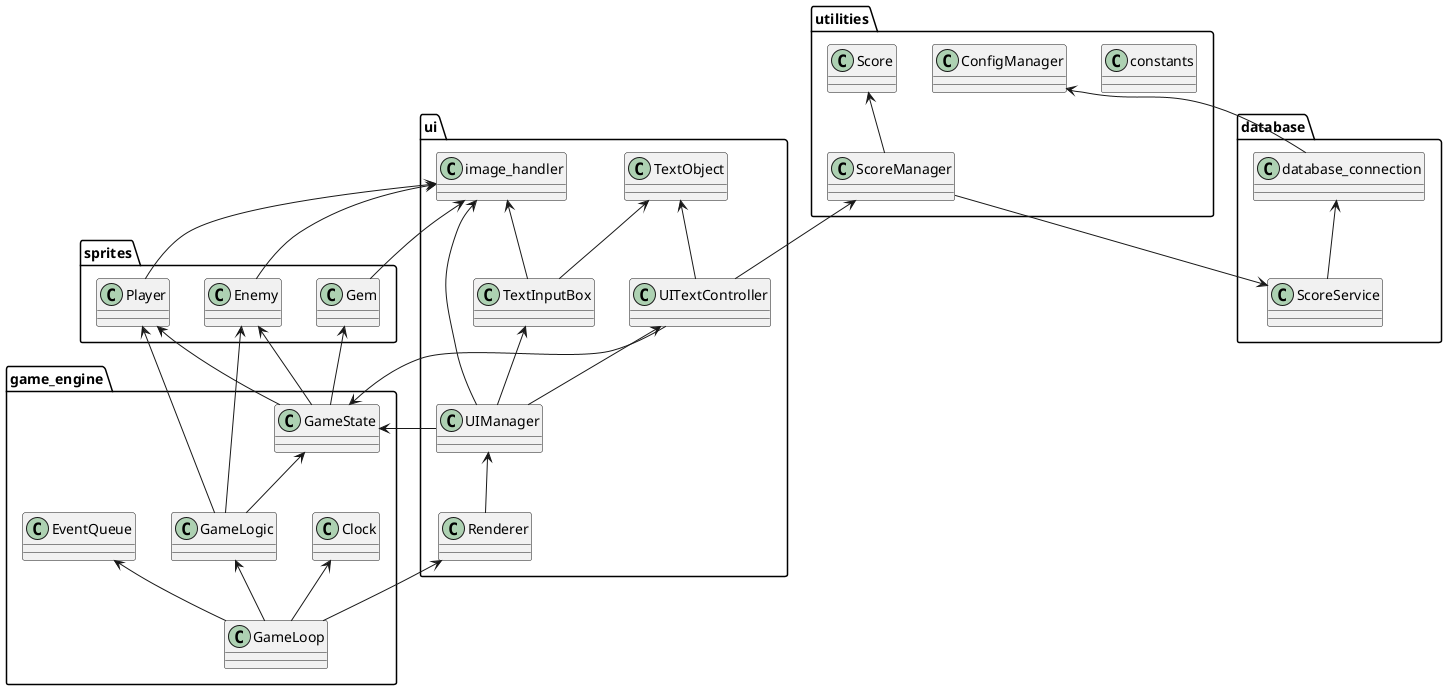 @startuml
' Packages
package "sprites" {
    class "Player"
    class "Enemy"
    class "Gem"
}

package "game_engine" {
    class "GameLoop"
    class "EventQueue"
    class "Clock"
    class "GameState"
    class "GameLogic"
}

package "utilities" {
    class "constants"
    class "ConfigManager"
    class "Score"
    class "ScoreManager"
}

package "ui" {
    class "image_handler"
    class "Renderer"
    class "UITextController"
    class "TextInputBox"
    class "TextObject"
    class "UIManager"
}

package "database" {
    class "ScoreService"
    class "database_connection"
}



' Relationships
Score <-- ScoreManager
ScoreService <-- ScoreManager
database_connection <-- ScoreService
ConfigManager <-- database_connection

TextObject <-- TextInputBox
TextObject <-- UITextController
ScoreManager <-- UITextController
UITextController <-- UIManager
TextInputBox <-- UIManager
UIManager <-- Renderer
image_handler <-- UIManager
image_handler <-- TextInputBox
image_handler <-- Player
image_handler <-- Enemy
image_handler <-- Gem

GameState <-- UITextController
GameState <-- UIManager
Player <-- GameState
Enemy <-- GameState
Gem <-- GameState
Player <-- GameLogic
Enemy <-- GameLogic

Renderer <-- GameLoop
Clock <-- GameLoop
EventQueue <-- GameLoop
GameLogic <-- GameLoop
GameState <-- GameLogic
@enduml

